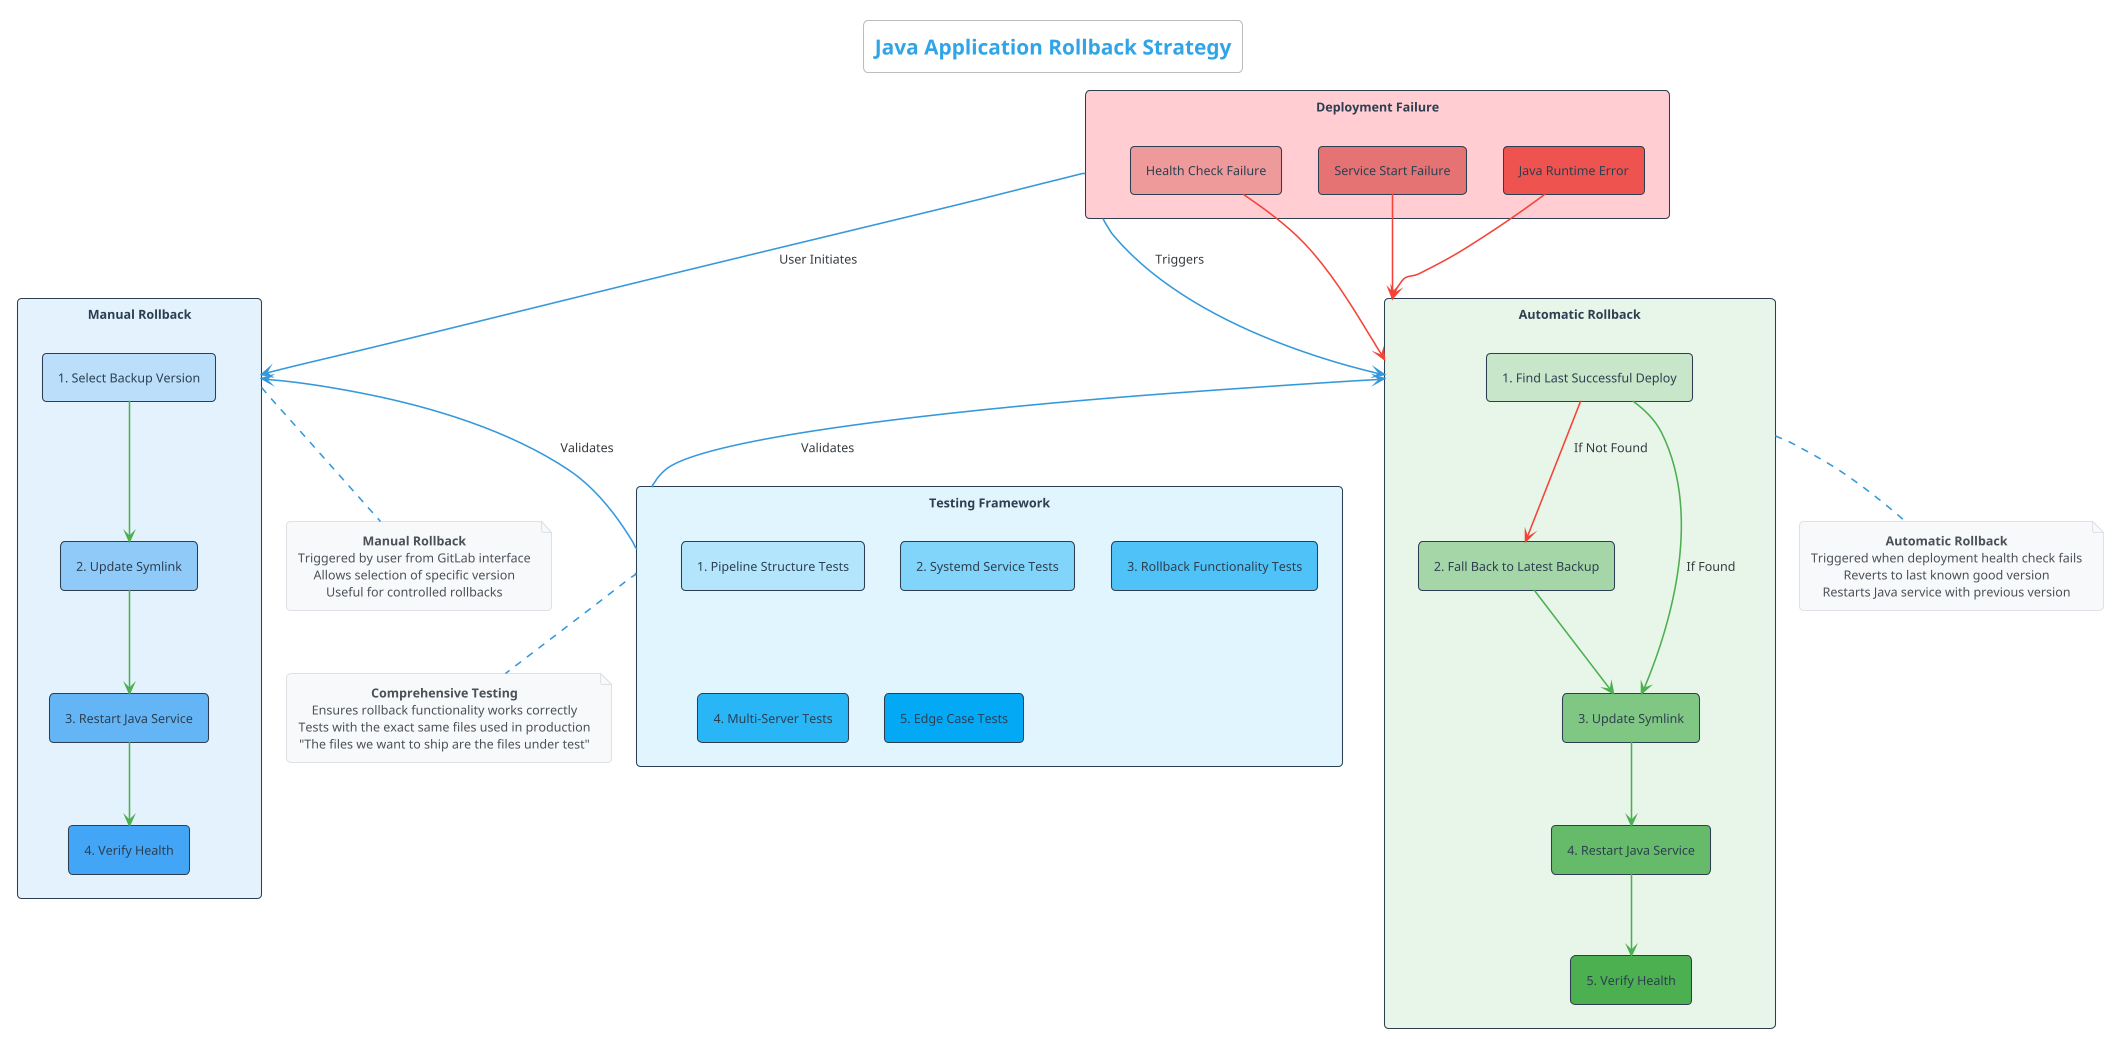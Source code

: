 @startuml Java Rollback Strategy
!theme cerulean
skinparam backgroundColor white
skinparam defaultTextAlignment center

<style>
rectangleContainer {
  FontColor #2c3e50
  FontSize 14
  FontStyle bold
}
</style>

title Java Application Rollback Strategy

skinparam rectangle {
  BackgroundColor #f5f5f5
  BorderColor #2c3e50
  FontColor #2c3e50
  BorderThickness 1
  Shadowing false
  RoundCorner 8
}

skinparam arrow {
  Color #3498db
  Thickness 1.5
}

skinparam note {
  BackgroundColor #f8f9fa
  BorderColor #dee2e6
  FontColor #495057
  BorderThickness 1
}

rectangle "Deployment Failure" as failure #ffcdd2 {
  rectangle "Health Check Failure" as health_failure #ef9a9a
  rectangle "Service Start Failure" as service_failure #e57373
  rectangle "Java Runtime Error" as java_error #ef5350
}

rectangle "Automatic Rollback" as auto #e8f5e9 {
  rectangle "1. Find Last Successful Deploy" as last_deploy #c8e6c9
  rectangle "2. Fall Back to Latest Backup" as latest_backup #a5d6a7
  rectangle "3. Update Symlink" as update_symlink_auto #81c784
  rectangle "4. Restart Java Service" as restart_auto #66bb6a
  rectangle "5. Verify Health" as health_auto #4caf50
}

rectangle "Manual Rollback" as manual #e3f2fd {
  rectangle "1. Select Backup Version" as select_backup #bbdefb
  rectangle "2. Update Symlink" as update_symlink_manual #90caf9
  rectangle "3. Restart Java Service" as restart_manual #64b5f6
  rectangle "4. Verify Health" as health_manual #42a5f5
}

rectangle "Testing Framework" as testing #e1f5fe {
  rectangle "1. Pipeline Structure Tests" as structure_tests #b3e5fc
  rectangle "2. Systemd Service Tests" as systemd_tests #81d4fa
  rectangle "3. Rollback Functionality Tests" as rollback_tests #4fc3f7
  rectangle "4. Multi-Server Tests" as multi_server_tests #29b6f6
  rectangle "5. Edge Case Tests" as edge_case_tests #03a9f4
}

' Cleaner connections
failure -down-> auto : Triggers
failure -right-> manual : User Initiates

health_failure -[#f44336]-> auto
service_failure -[#f44336]-> auto
java_error -[#f44336]-> auto

last_deploy -[#4caf50]-> update_symlink_auto : If Found
last_deploy -[#f44336]-> latest_backup : If Not Found
latest_backup -[#4caf50]-> update_symlink_auto
update_symlink_auto -[#4caf50]-> restart_auto
restart_auto -[#4caf50]-> health_auto

select_backup -[#4caf50]-> update_symlink_manual
update_symlink_manual -[#4caf50]-> restart_manual
restart_manual -[#4caf50]-> health_manual

testing -up-> auto : Validates
testing -up-> manual : Validates

note bottom of auto
  <b>Automatic Rollback</b>
  Triggered when deployment health check fails
  Reverts to last known good version
  Restarts Java service with previous version
end note

note bottom of manual
  <b>Manual Rollback</b>
  Triggered by user from GitLab interface
  Allows selection of specific version
  Useful for controlled rollbacks
end note

note bottom of testing
  <b>Comprehensive Testing</b>
  Ensures rollback functionality works correctly
  Tests with the exact same files used in production
  "The files we want to ship are the files under test"
end note

@enduml

